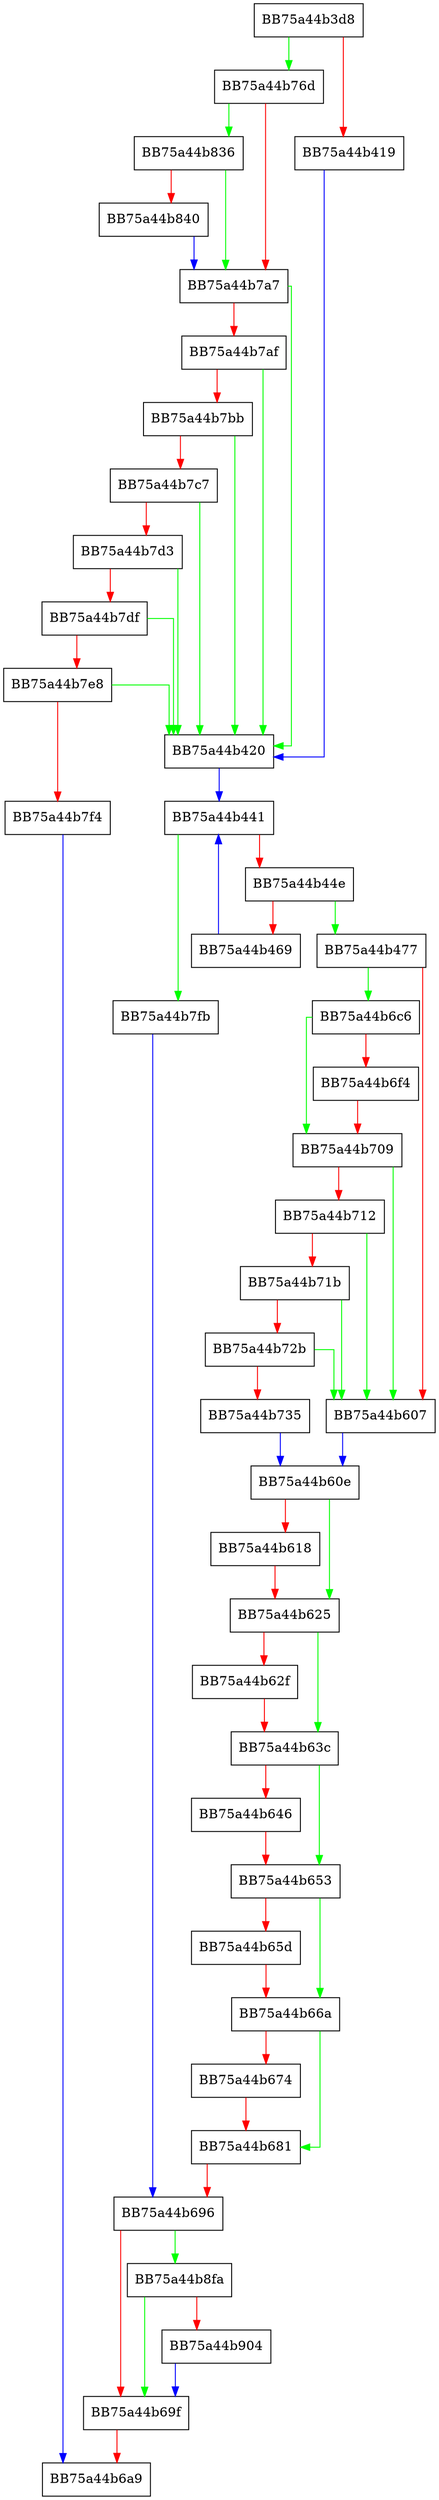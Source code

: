 digraph CallDetectionScript {
  node [shape="box"];
  graph [splines=ortho];
  BB75a44b3d8 -> BB75a44b76d [color="green"];
  BB75a44b3d8 -> BB75a44b419 [color="red"];
  BB75a44b419 -> BB75a44b420 [color="blue"];
  BB75a44b420 -> BB75a44b441 [color="blue"];
  BB75a44b441 -> BB75a44b7fb [color="green"];
  BB75a44b441 -> BB75a44b44e [color="red"];
  BB75a44b44e -> BB75a44b477 [color="green"];
  BB75a44b44e -> BB75a44b469 [color="red"];
  BB75a44b469 -> BB75a44b441 [color="blue"];
  BB75a44b477 -> BB75a44b6c6 [color="green"];
  BB75a44b477 -> BB75a44b607 [color="red"];
  BB75a44b607 -> BB75a44b60e [color="blue"];
  BB75a44b60e -> BB75a44b625 [color="green"];
  BB75a44b60e -> BB75a44b618 [color="red"];
  BB75a44b618 -> BB75a44b625 [color="red"];
  BB75a44b625 -> BB75a44b63c [color="green"];
  BB75a44b625 -> BB75a44b62f [color="red"];
  BB75a44b62f -> BB75a44b63c [color="red"];
  BB75a44b63c -> BB75a44b653 [color="green"];
  BB75a44b63c -> BB75a44b646 [color="red"];
  BB75a44b646 -> BB75a44b653 [color="red"];
  BB75a44b653 -> BB75a44b66a [color="green"];
  BB75a44b653 -> BB75a44b65d [color="red"];
  BB75a44b65d -> BB75a44b66a [color="red"];
  BB75a44b66a -> BB75a44b681 [color="green"];
  BB75a44b66a -> BB75a44b674 [color="red"];
  BB75a44b674 -> BB75a44b681 [color="red"];
  BB75a44b681 -> BB75a44b696 [color="red"];
  BB75a44b696 -> BB75a44b8fa [color="green"];
  BB75a44b696 -> BB75a44b69f [color="red"];
  BB75a44b69f -> BB75a44b6a9 [color="red"];
  BB75a44b6c6 -> BB75a44b709 [color="green"];
  BB75a44b6c6 -> BB75a44b6f4 [color="red"];
  BB75a44b6f4 -> BB75a44b709 [color="red"];
  BB75a44b709 -> BB75a44b607 [color="green"];
  BB75a44b709 -> BB75a44b712 [color="red"];
  BB75a44b712 -> BB75a44b607 [color="green"];
  BB75a44b712 -> BB75a44b71b [color="red"];
  BB75a44b71b -> BB75a44b607 [color="green"];
  BB75a44b71b -> BB75a44b72b [color="red"];
  BB75a44b72b -> BB75a44b607 [color="green"];
  BB75a44b72b -> BB75a44b735 [color="red"];
  BB75a44b735 -> BB75a44b60e [color="blue"];
  BB75a44b76d -> BB75a44b836 [color="green"];
  BB75a44b76d -> BB75a44b7a7 [color="red"];
  BB75a44b7a7 -> BB75a44b420 [color="green"];
  BB75a44b7a7 -> BB75a44b7af [color="red"];
  BB75a44b7af -> BB75a44b420 [color="green"];
  BB75a44b7af -> BB75a44b7bb [color="red"];
  BB75a44b7bb -> BB75a44b420 [color="green"];
  BB75a44b7bb -> BB75a44b7c7 [color="red"];
  BB75a44b7c7 -> BB75a44b420 [color="green"];
  BB75a44b7c7 -> BB75a44b7d3 [color="red"];
  BB75a44b7d3 -> BB75a44b420 [color="green"];
  BB75a44b7d3 -> BB75a44b7df [color="red"];
  BB75a44b7df -> BB75a44b420 [color="green"];
  BB75a44b7df -> BB75a44b7e8 [color="red"];
  BB75a44b7e8 -> BB75a44b420 [color="green"];
  BB75a44b7e8 -> BB75a44b7f4 [color="red"];
  BB75a44b7f4 -> BB75a44b6a9 [color="blue"];
  BB75a44b7fb -> BB75a44b696 [color="blue"];
  BB75a44b836 -> BB75a44b7a7 [color="green"];
  BB75a44b836 -> BB75a44b840 [color="red"];
  BB75a44b840 -> BB75a44b7a7 [color="blue"];
  BB75a44b8fa -> BB75a44b69f [color="green"];
  BB75a44b8fa -> BB75a44b904 [color="red"];
  BB75a44b904 -> BB75a44b69f [color="blue"];
}
